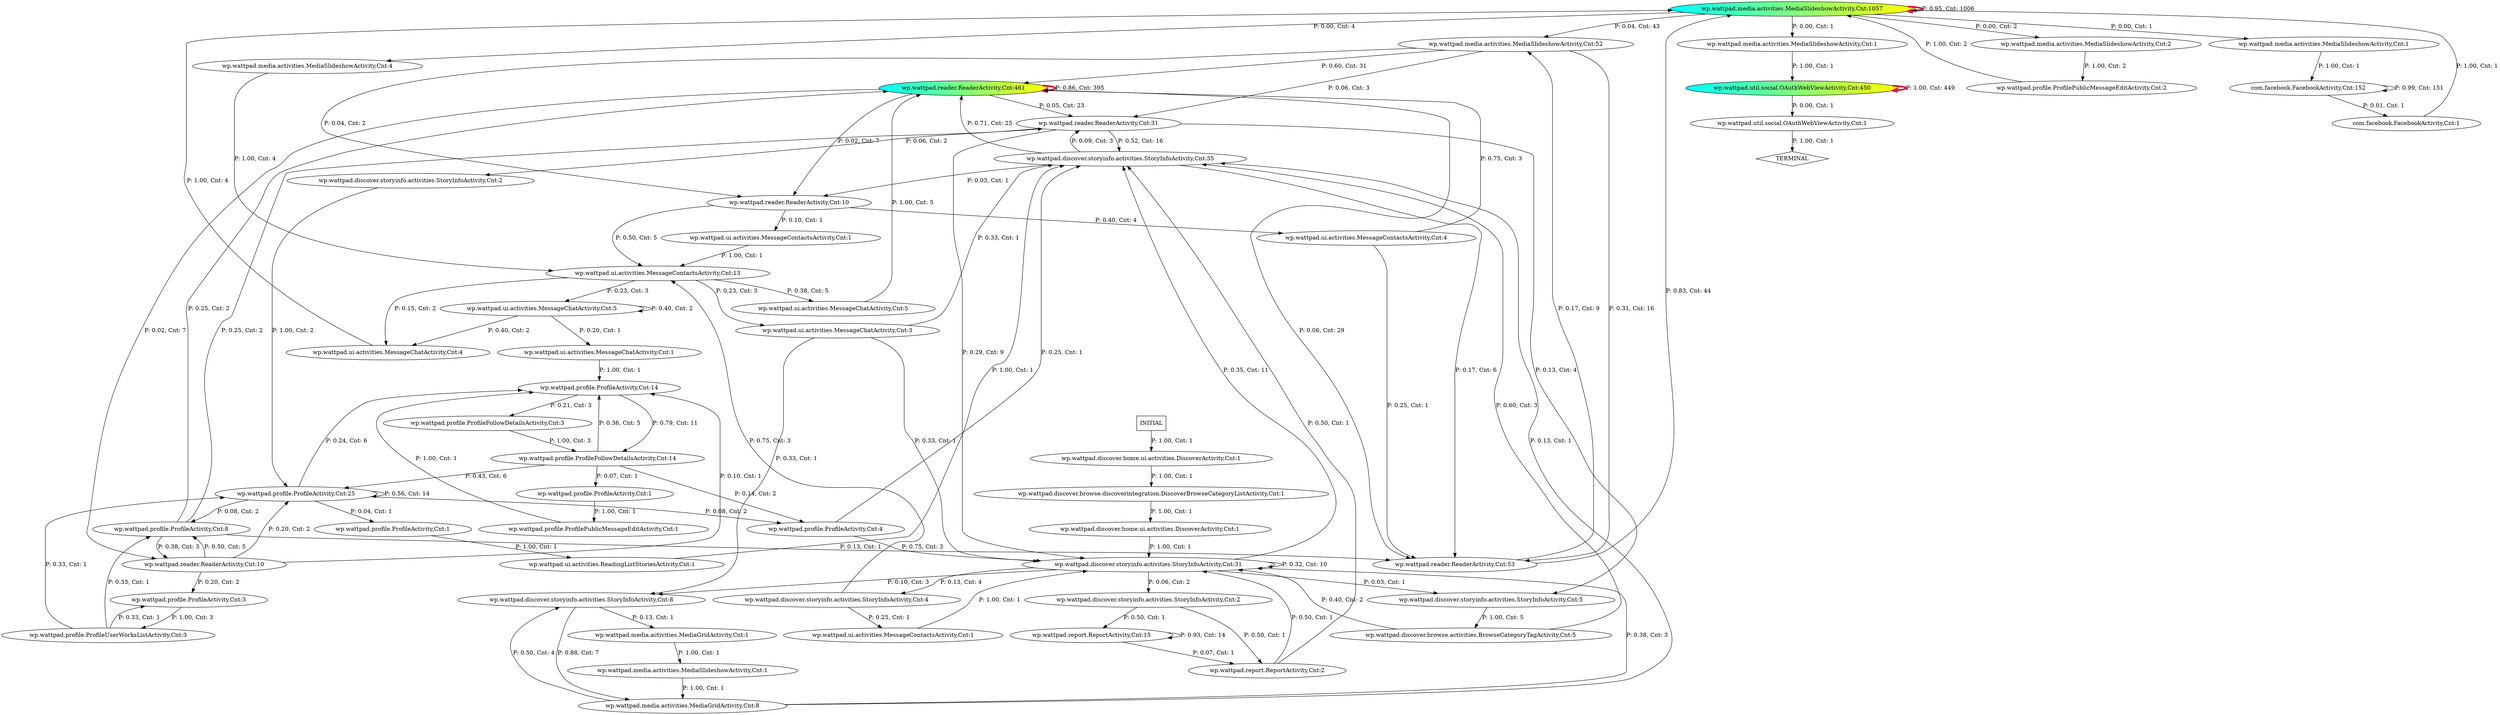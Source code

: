 digraph G {
  21 [label="wp.wattpad.media.activities.MediaSlideshowActivity,Cnt:1057", fillcolor="cyan:yellow", style="filled"];
  38 [label="wp.wattpad.reader.ReaderActivity,Cnt:461", fillcolor="cyan:yellow", style="filled"];
  52 [label="wp.wattpad.util.social.OAuthWebViewActivity,Cnt:450", fillcolor="cyan:yellow", style="filled"];
  1 [label="com.facebook.FacebookActivity,Cnt:152"];
  34 [label="wp.wattpad.reader.ReaderActivity,Cnt:53"];
  20 [label="wp.wattpad.media.activities.MediaSlideshowActivity,Cnt:52"];
  11 [label="wp.wattpad.discover.storyinfo.activities.StoryInfoActivity,Cnt:35"];
  12 [label="wp.wattpad.discover.storyinfo.activities.StoryInfoActivity,Cnt:31"];
  36 [label="wp.wattpad.reader.ReaderActivity,Cnt:31"];
  28 [label="wp.wattpad.profile.ProfileActivity,Cnt:25"];
  40 [label="wp.wattpad.report.ReportActivity,Cnt:15"];
  26 [label="wp.wattpad.profile.ProfileActivity,Cnt:14"];
  30 [label="wp.wattpad.profile.ProfileFollowDetailsActivity,Cnt:14"];
  49 [label="wp.wattpad.ui.activities.MessageContactsActivity,Cnt:13"];
  35 [label="wp.wattpad.reader.ReaderActivity,Cnt:10"];
  37 [label="wp.wattpad.reader.ReaderActivity,Cnt:10"];
  8 [label="wp.wattpad.discover.storyinfo.activities.StoryInfoActivity,Cnt:8"];
  14 [label="wp.wattpad.media.activities.MediaGridActivity,Cnt:8"];
  27 [label="wp.wattpad.profile.ProfileActivity,Cnt:8"];
  2 [label="wp.wattpad.discover.browse.activities.BrowseCategoryTagActivity,Cnt:5"];
  6 [label="wp.wattpad.discover.storyinfo.activities.StoryInfoActivity,Cnt:5"];
  43 [label="wp.wattpad.ui.activities.MessageChatActivity,Cnt:5"];
  45 [label="wp.wattpad.ui.activities.MessageChatActivity,Cnt:5"];
  10 [label="wp.wattpad.discover.storyinfo.activities.StoryInfoActivity,Cnt:4"];
  18 [label="wp.wattpad.media.activities.MediaSlideshowActivity,Cnt:4"];
  25 [label="wp.wattpad.profile.ProfileActivity,Cnt:4"];
  41 [label="wp.wattpad.ui.activities.MessageChatActivity,Cnt:4"];
  48 [label="wp.wattpad.ui.activities.MessageContactsActivity,Cnt:4"];
  23 [label="wp.wattpad.profile.ProfileActivity,Cnt:3"];
  29 [label="wp.wattpad.profile.ProfileFollowDetailsActivity,Cnt:3"];
  33 [label="wp.wattpad.profile.ProfileUserWorksListActivity,Cnt:3"];
  44 [label="wp.wattpad.ui.activities.MessageChatActivity,Cnt:3"];
  7 [label="wp.wattpad.discover.storyinfo.activities.StoryInfoActivity,Cnt:2"];
  9 [label="wp.wattpad.discover.storyinfo.activities.StoryInfoActivity,Cnt:2"];
  17 [label="wp.wattpad.media.activities.MediaSlideshowActivity,Cnt:2"];
  31 [label="wp.wattpad.profile.ProfilePublicMessageEditActivity,Cnt:2"];
  39 [label="wp.wattpad.report.ReportActivity,Cnt:2"];
  0 [label="com.facebook.FacebookActivity,Cnt:1"];
  3 [label="wp.wattpad.discover.browse.discoverintegration.DiscoverBrowseCategoryListActivity,Cnt:1"];
  4 [label="wp.wattpad.discover.home.ui.activities.DiscoverActivity,Cnt:1"];
  5 [label="wp.wattpad.discover.home.ui.activities.DiscoverActivity,Cnt:1"];
  13 [label="wp.wattpad.media.activities.MediaGridActivity,Cnt:1"];
  15 [label="wp.wattpad.media.activities.MediaSlideshowActivity,Cnt:1"];
  16 [label="wp.wattpad.media.activities.MediaSlideshowActivity,Cnt:1"];
  19 [label="wp.wattpad.media.activities.MediaSlideshowActivity,Cnt:1"];
  22 [label="wp.wattpad.profile.ProfileActivity,Cnt:1"];
  24 [label="wp.wattpad.profile.ProfileActivity,Cnt:1"];
  32 [label="wp.wattpad.profile.ProfilePublicMessageEditActivity,Cnt:1"];
  42 [label="wp.wattpad.ui.activities.MessageChatActivity,Cnt:1"];
  46 [label="wp.wattpad.ui.activities.MessageContactsActivity,Cnt:1"];
  47 [label="wp.wattpad.ui.activities.MessageContactsActivity,Cnt:1"];
  50 [label="wp.wattpad.ui.activities.ReadingListStoriesActivity,Cnt:1"];
  51 [label="wp.wattpad.util.social.OAuthWebViewActivity,Cnt:1"];
  53 [label="TERMINAL",shape=diamond];
  54 [label="INITIAL",shape=box];
21->21 [label="P: 0.95, Cnt: 1006", color="crimson", penwidth=4];
52->52 [label="P: 1.00, Cnt: 449", color="crimson", penwidth=4];
38->38 [label="P: 0.86, Cnt: 395", color="crimson", penwidth=4];
1->1 [label="P: 0.99, Cnt: 151"];
34->21 [label="P: 0.83, Cnt: 44"];
21->20 [label="P: 0.04, Cnt: 43"];
20->38 [label="P: 0.60, Cnt: 31"];
38->34 [label="P: 0.06, Cnt: 29"];
11->38 [label="P: 0.71, Cnt: 25"];
38->36 [label="P: 0.05, Cnt: 23"];
20->34 [label="P: 0.31, Cnt: 16"];
36->11 [label="P: 0.52, Cnt: 16"];
28->28 [label="P: 0.56, Cnt: 14"];
40->40 [label="P: 0.93, Cnt: 14"];
12->11 [label="P: 0.35, Cnt: 11"];
26->30 [label="P: 0.79, Cnt: 11"];
12->12 [label="P: 0.32, Cnt: 10"];
34->20 [label="P: 0.17, Cnt: 9"];
36->12 [label="P: 0.29, Cnt: 9"];
8->14 [label="P: 0.88, Cnt: 7"];
38->35 [label="P: 0.02, Cnt: 7"];
38->37 [label="P: 0.02, Cnt: 7"];
11->34 [label="P: 0.17, Cnt: 6"];
28->26 [label="P: 0.24, Cnt: 6"];
30->28 [label="P: 0.43, Cnt: 6"];
6->2 [label="P: 1.00, Cnt: 5"];
30->26 [label="P: 0.36, Cnt: 5"];
35->49 [label="P: 0.50, Cnt: 5"];
37->27 [label="P: 0.50, Cnt: 5"];
43->38 [label="P: 1.00, Cnt: 5"];
49->43 [label="P: 0.38, Cnt: 5"];
12->10 [label="P: 0.13, Cnt: 4"];
14->8 [label="P: 0.50, Cnt: 4"];
18->49 [label="P: 1.00, Cnt: 4"];
21->18 [label="P: 0.00, Cnt: 4"];
35->48 [label="P: 0.40, Cnt: 4"];
36->6 [label="P: 0.13, Cnt: 4"];
41->21 [label="P: 1.00, Cnt: 4"];
2->11 [label="P: 0.60, Cnt: 3"];
10->49 [label="P: 0.75, Cnt: 3"];
11->36 [label="P: 0.09, Cnt: 3"];
12->8 [label="P: 0.10, Cnt: 3"];
14->12 [label="P: 0.38, Cnt: 3"];
20->36 [label="P: 0.06, Cnt: 3"];
23->33 [label="P: 1.00, Cnt: 3"];
25->12 [label="P: 0.75, Cnt: 3"];
26->29 [label="P: 0.21, Cnt: 3"];
27->37 [label="P: 0.38, Cnt: 3"];
29->30 [label="P: 1.00, Cnt: 3"];
48->38 [label="P: 0.75, Cnt: 3"];
49->45 [label="P: 0.23, Cnt: 3"];
49->44 [label="P: 0.23, Cnt: 3"];
2->12 [label="P: 0.40, Cnt: 2"];
7->28 [label="P: 1.00, Cnt: 2"];
12->9 [label="P: 0.06, Cnt: 2"];
17->31 [label="P: 1.00, Cnt: 2"];
20->35 [label="P: 0.04, Cnt: 2"];
21->17 [label="P: 0.00, Cnt: 2"];
27->36 [label="P: 0.25, Cnt: 2"];
27->38 [label="P: 0.25, Cnt: 2"];
28->27 [label="P: 0.08, Cnt: 2"];
28->25 [label="P: 0.08, Cnt: 2"];
30->25 [label="P: 0.14, Cnt: 2"];
31->21 [label="P: 1.00, Cnt: 2"];
36->7 [label="P: 0.06, Cnt: 2"];
37->28 [label="P: 0.20, Cnt: 2"];
37->23 [label="P: 0.20, Cnt: 2"];
45->45 [label="P: 0.40, Cnt: 2"];
45->41 [label="P: 0.40, Cnt: 2"];
49->41 [label="P: 0.15, Cnt: 2"];
0->21 [label="P: 1.00, Cnt: 1"];
1->0 [label="P: 0.01, Cnt: 1"];
3->5 [label="P: 1.00, Cnt: 1"];
4->3 [label="P: 1.00, Cnt: 1"];
5->12 [label="P: 1.00, Cnt: 1"];
8->13 [label="P: 0.13, Cnt: 1"];
9->40 [label="P: 0.50, Cnt: 1"];
9->39 [label="P: 0.50, Cnt: 1"];
10->46 [label="P: 0.25, Cnt: 1"];
11->35 [label="P: 0.03, Cnt: 1"];
12->6 [label="P: 0.03, Cnt: 1"];
13->16 [label="P: 1.00, Cnt: 1"];
14->11 [label="P: 0.13, Cnt: 1"];
15->1 [label="P: 1.00, Cnt: 1"];
16->14 [label="P: 1.00, Cnt: 1"];
19->52 [label="P: 1.00, Cnt: 1"];
21->19 [label="P: 0.00, Cnt: 1"];
21->15 [label="P: 0.00, Cnt: 1"];
22->32 [label="P: 1.00, Cnt: 1"];
24->50 [label="P: 1.00, Cnt: 1"];
25->11 [label="P: 0.25, Cnt: 1"];
27->34 [label="P: 0.13, Cnt: 1"];
28->24 [label="P: 0.04, Cnt: 1"];
30->22 [label="P: 0.07, Cnt: 1"];
32->26 [label="P: 1.00, Cnt: 1"];
33->28 [label="P: 0.33, Cnt: 1"];
33->23 [label="P: 0.33, Cnt: 1"];
33->27 [label="P: 0.33, Cnt: 1"];
35->47 [label="P: 0.10, Cnt: 1"];
37->26 [label="P: 0.10, Cnt: 1"];
39->11 [label="P: 0.50, Cnt: 1"];
39->12 [label="P: 0.50, Cnt: 1"];
40->39 [label="P: 0.07, Cnt: 1"];
42->26 [label="P: 1.00, Cnt: 1"];
44->11 [label="P: 0.33, Cnt: 1"];
44->8 [label="P: 0.33, Cnt: 1"];
44->12 [label="P: 0.33, Cnt: 1"];
45->42 [label="P: 0.20, Cnt: 1"];
46->12 [label="P: 1.00, Cnt: 1"];
47->49 [label="P: 1.00, Cnt: 1"];
48->34 [label="P: 0.25, Cnt: 1"];
50->11 [label="P: 1.00, Cnt: 1"];
51->53 [label="P: 1.00, Cnt: 1"];
52->51 [label="P: 0.00, Cnt: 1"];
54->4 [label="P: 1.00, Cnt: 1"];
}
